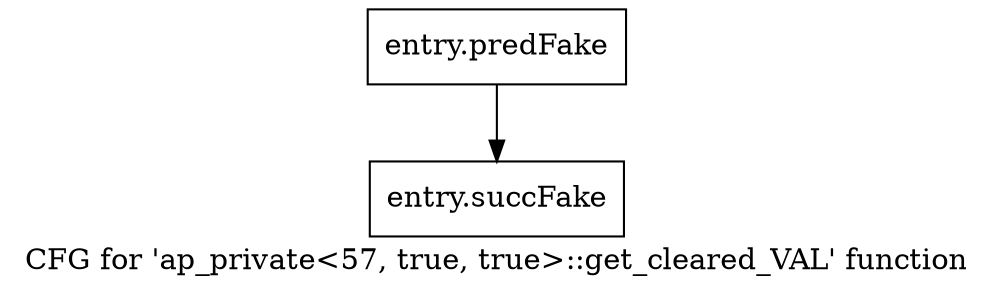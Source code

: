 digraph "CFG for 'ap_private\<57, true, true\>::get_cleared_VAL' function" {
	label="CFG for 'ap_private\<57, true, true\>::get_cleared_VAL' function";

	Node0x3ca2390 [shape=record,filename="",linenumber="",label="{entry.predFake}"];
	Node0x3ca2390 -> Node0x3ea72b0[ callList="" memoryops="" filename="/tools/Xilinx/Vitis_HLS/2022.1/include/etc/ap_private.h" execusionnum="19200"];
	Node0x3ea72b0 [shape=record,filename="/tools/Xilinx/Vitis_HLS/2022.1/include/etc/ap_private.h",linenumber="1484",label="{entry.succFake}"];
}
